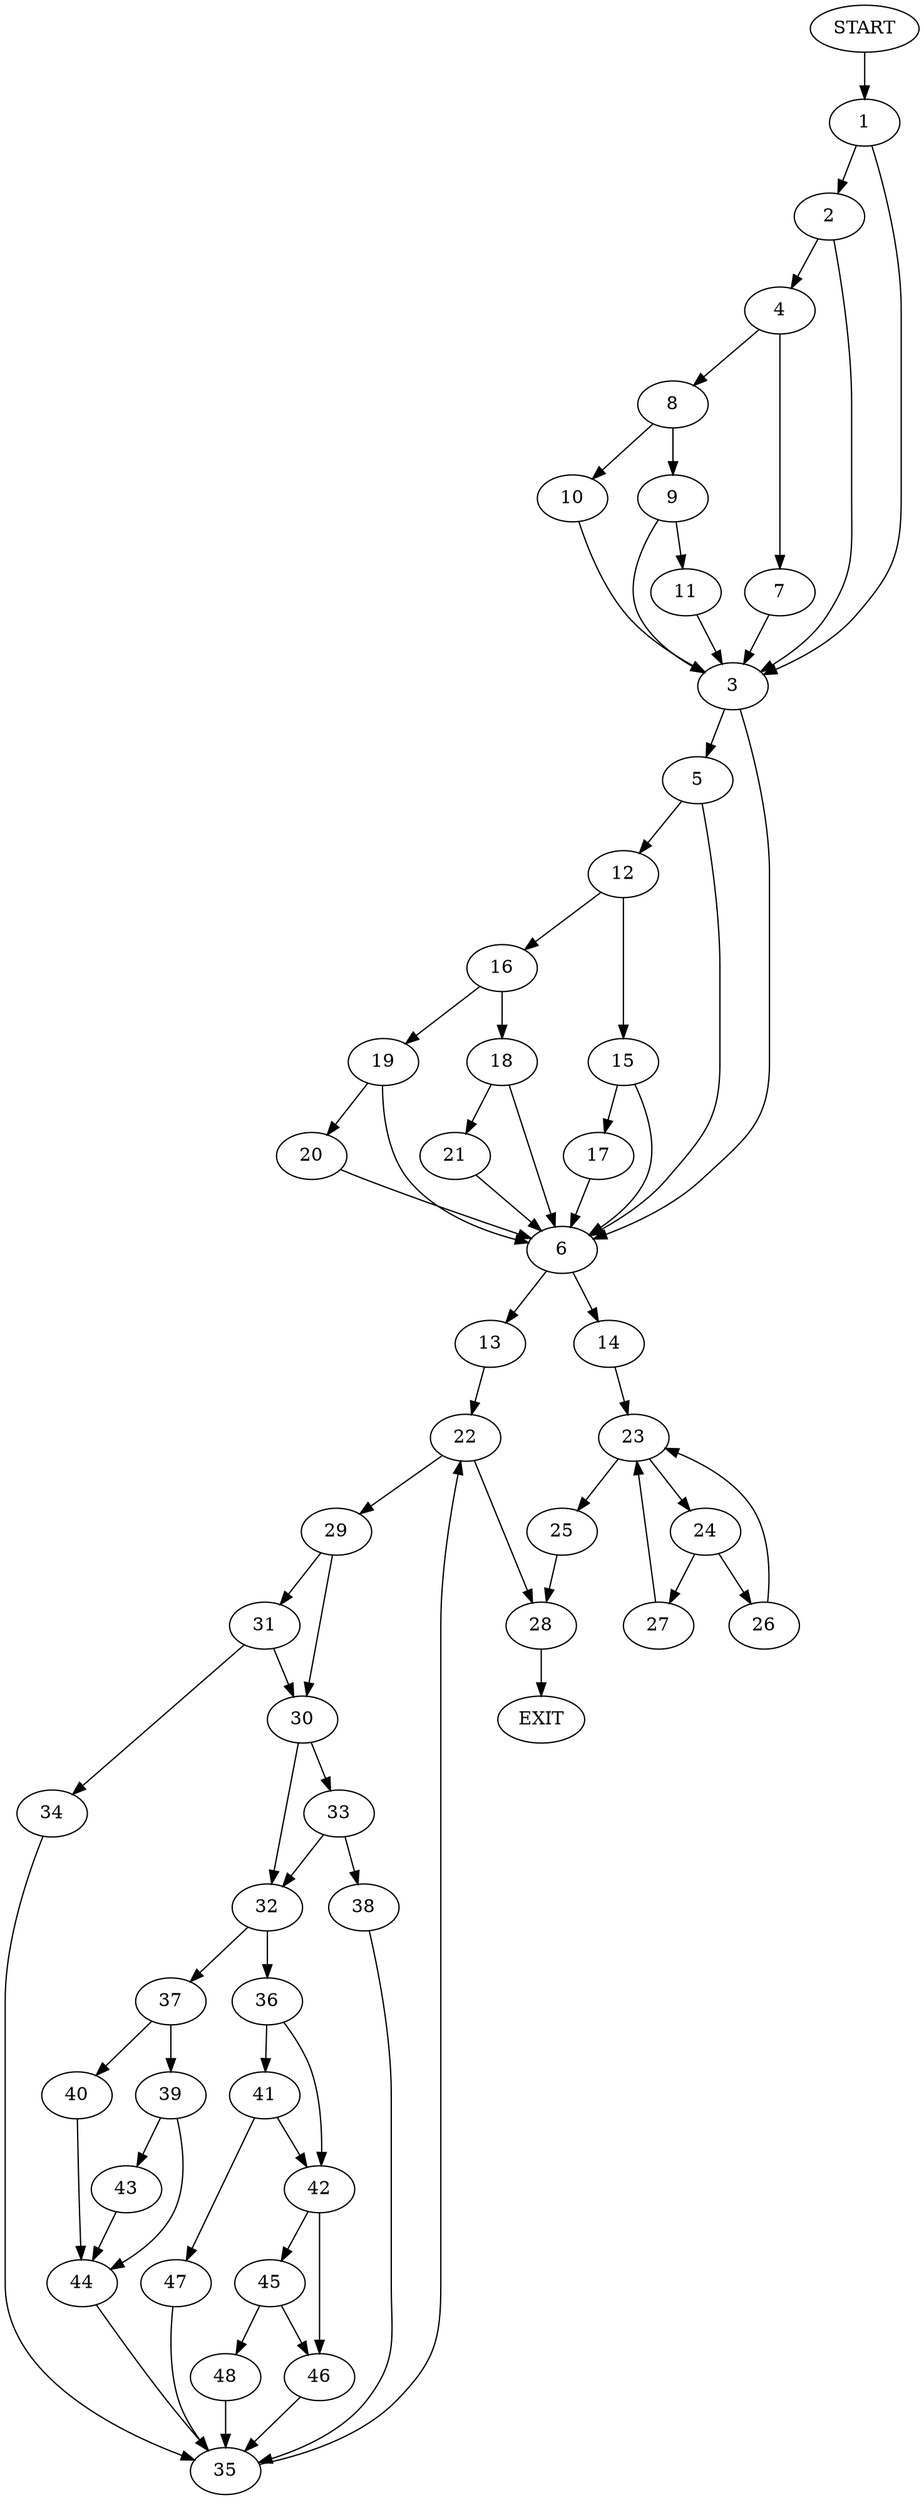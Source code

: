 digraph {
0 [label="START"]
49 [label="EXIT"]
0 -> 1
1 -> 2
1 -> 3
2 -> 3
2 -> 4
3 -> 5
3 -> 6
4 -> 7
4 -> 8
8 -> 9
8 -> 10
7 -> 3
10 -> 3
9 -> 3
9 -> 11
11 -> 3
5 -> 12
5 -> 6
6 -> 13
6 -> 14
12 -> 15
12 -> 16
15 -> 6
15 -> 17
16 -> 18
16 -> 19
17 -> 6
19 -> 6
19 -> 20
18 -> 6
18 -> 21
21 -> 6
20 -> 6
13 -> 22
14 -> 23
23 -> 24
23 -> 25
24 -> 26
24 -> 27
25 -> 28
27 -> 23
26 -> 23
28 -> 49
22 -> 29
22 -> 28
29 -> 30
29 -> 31
30 -> 32
30 -> 33
31 -> 34
31 -> 30
34 -> 35
35 -> 22
32 -> 36
32 -> 37
33 -> 32
33 -> 38
38 -> 35
37 -> 39
37 -> 40
36 -> 41
36 -> 42
39 -> 43
39 -> 44
40 -> 44
44 -> 35
43 -> 44
42 -> 45
42 -> 46
41 -> 47
41 -> 42
47 -> 35
45 -> 48
45 -> 46
46 -> 35
48 -> 35
}
